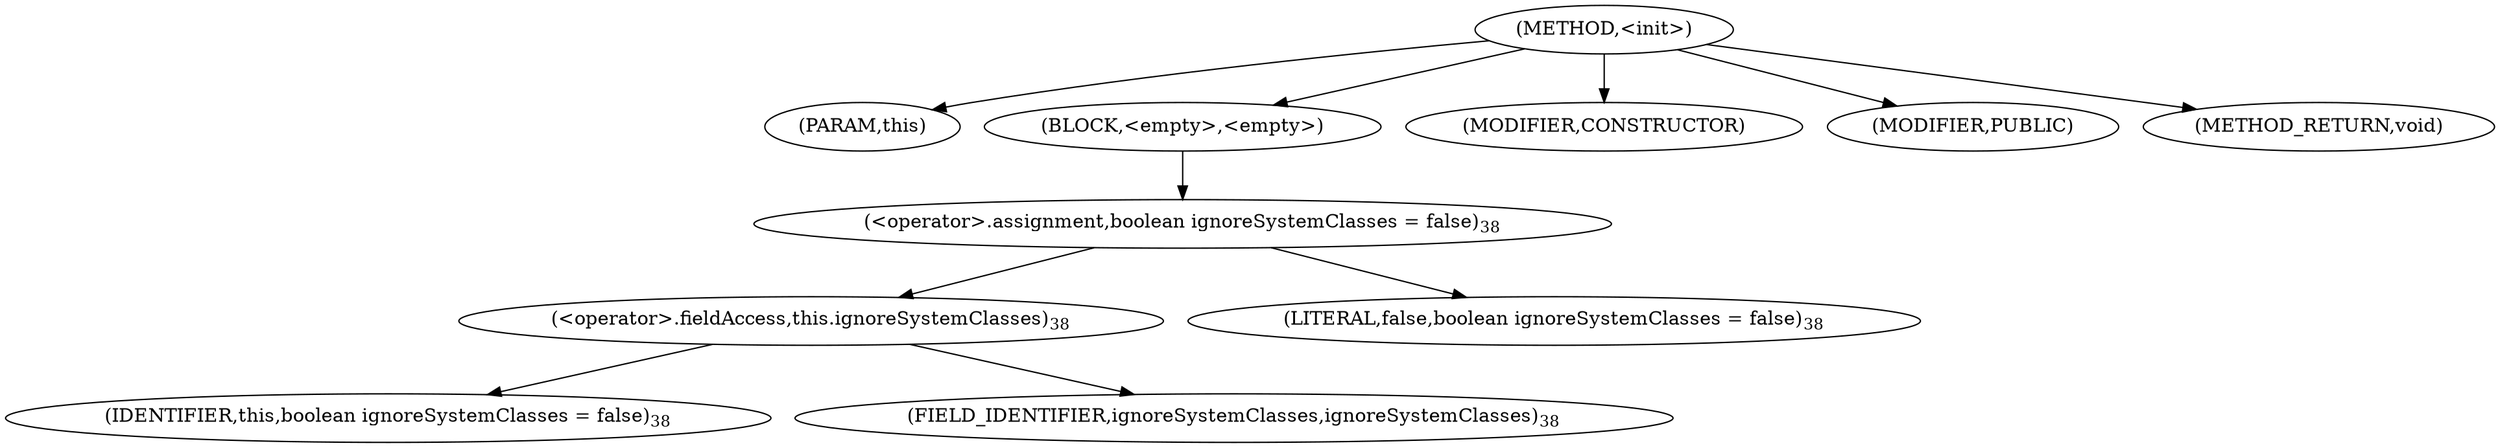 digraph "&lt;init&gt;" {  
"406" [label = <(METHOD,&lt;init&gt;)> ]
"407" [label = <(PARAM,this)> ]
"408" [label = <(BLOCK,&lt;empty&gt;,&lt;empty&gt;)> ]
"409" [label = <(&lt;operator&gt;.assignment,boolean ignoreSystemClasses = false)<SUB>38</SUB>> ]
"410" [label = <(&lt;operator&gt;.fieldAccess,this.ignoreSystemClasses)<SUB>38</SUB>> ]
"411" [label = <(IDENTIFIER,this,boolean ignoreSystemClasses = false)<SUB>38</SUB>> ]
"412" [label = <(FIELD_IDENTIFIER,ignoreSystemClasses,ignoreSystemClasses)<SUB>38</SUB>> ]
"413" [label = <(LITERAL,false,boolean ignoreSystemClasses = false)<SUB>38</SUB>> ]
"414" [label = <(MODIFIER,CONSTRUCTOR)> ]
"415" [label = <(MODIFIER,PUBLIC)> ]
"416" [label = <(METHOD_RETURN,void)> ]
  "406" -> "407" 
  "406" -> "408" 
  "406" -> "414" 
  "406" -> "415" 
  "406" -> "416" 
  "408" -> "409" 
  "409" -> "410" 
  "409" -> "413" 
  "410" -> "411" 
  "410" -> "412" 
}
